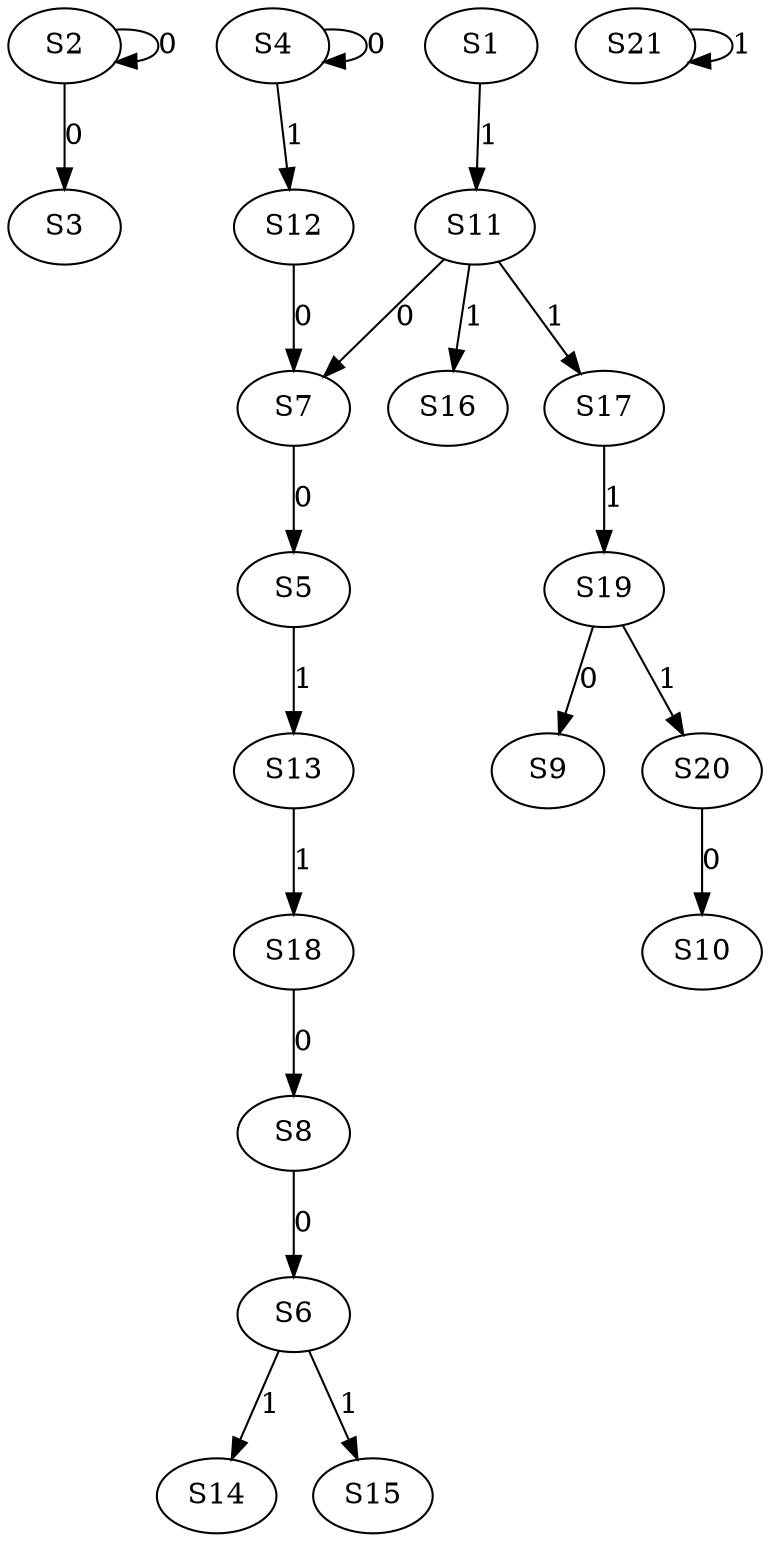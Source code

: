 strict digraph {
	S2 -> S2 [ label = 0 ];
	S2 -> S3 [ label = 0 ];
	S4 -> S4 [ label = 0 ];
	S7 -> S5 [ label = 0 ];
	S8 -> S6 [ label = 0 ];
	S11 -> S7 [ label = 0 ];
	S18 -> S8 [ label = 0 ];
	S19 -> S9 [ label = 0 ];
	S20 -> S10 [ label = 0 ];
	S1 -> S11 [ label = 1 ];
	S4 -> S12 [ label = 1 ];
	S5 -> S13 [ label = 1 ];
	S6 -> S14 [ label = 1 ];
	S6 -> S15 [ label = 1 ];
	S11 -> S16 [ label = 1 ];
	S11 -> S17 [ label = 1 ];
	S13 -> S18 [ label = 1 ];
	S17 -> S19 [ label = 1 ];
	S19 -> S20 [ label = 1 ];
	S21 -> S21 [ label = 1 ];
	S12 -> S7 [ label = 0 ];
}